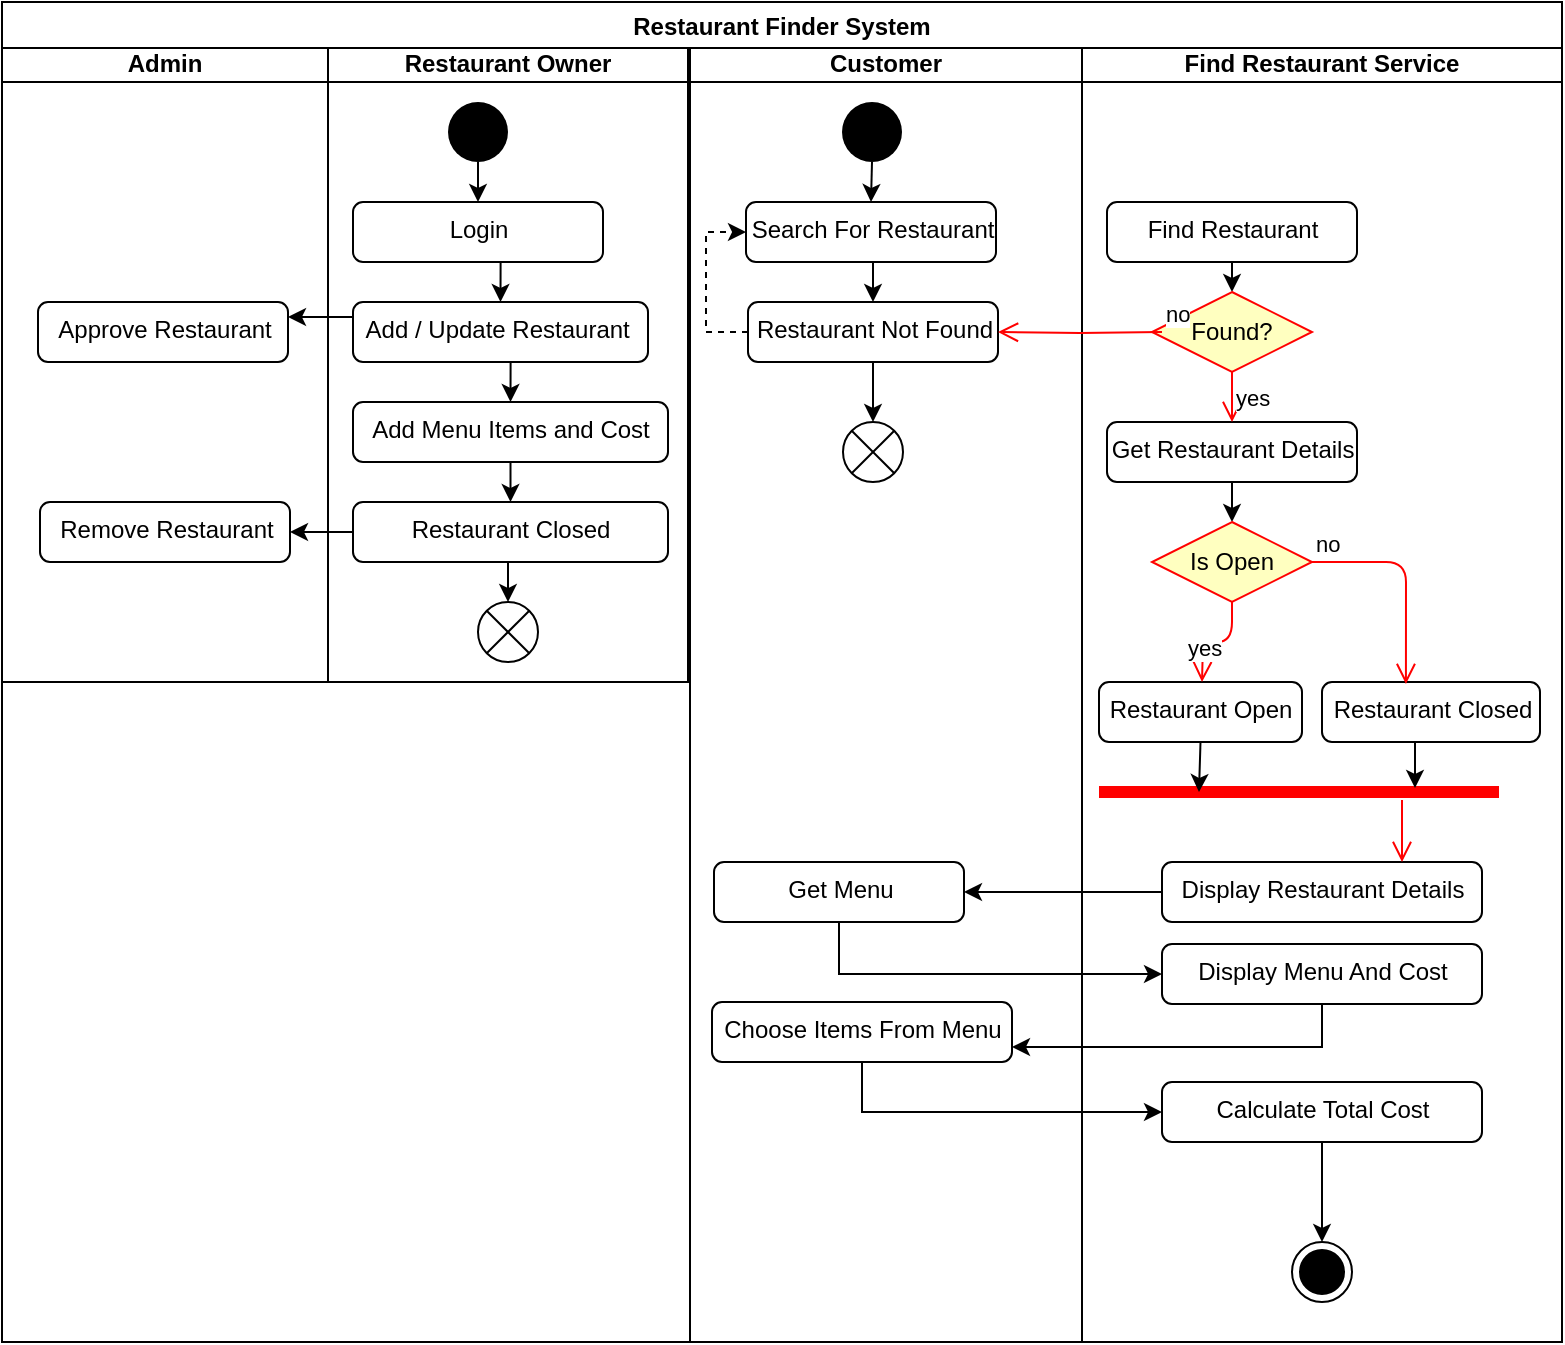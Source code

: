 <mxfile version="13.10.9" type="github">
  <diagram id="O6zdtNQmStbpvojCZWaM" name="Page-1">
    <mxGraphModel dx="1021" dy="1712" grid="1" gridSize="10" guides="1" tooltips="1" connect="1" arrows="1" fold="1" page="1" pageScale="1" pageWidth="850" pageHeight="1100" math="0" shadow="0">
      <root>
        <mxCell id="0" />
        <mxCell id="1" parent="0" />
        <mxCell id="myQUqtYvPfcLgh1cWk7M-13" value="Admin" style="swimlane;startSize=20;" vertex="1" parent="1">
          <mxGeometry x="60" y="-1060" width="163" height="320" as="geometry" />
        </mxCell>
        <mxCell id="myQUqtYvPfcLgh1cWk7M-69" value="Approve Restaurant" style="html=1;align=center;verticalAlign=top;rounded=1;absoluteArcSize=1;arcSize=10;dashed=0;" vertex="1" parent="myQUqtYvPfcLgh1cWk7M-13">
          <mxGeometry x="18" y="130" width="125" height="30" as="geometry" />
        </mxCell>
        <mxCell id="myQUqtYvPfcLgh1cWk7M-72" value="Remove Restaurant" style="html=1;align=center;verticalAlign=top;rounded=1;absoluteArcSize=1;arcSize=10;dashed=0;" vertex="1" parent="myQUqtYvPfcLgh1cWk7M-13">
          <mxGeometry x="19" y="230" width="125" height="30" as="geometry" />
        </mxCell>
        <mxCell id="myQUqtYvPfcLgh1cWk7M-14" value="Restaurant Owner" style="swimlane;startSize=20;" vertex="1" parent="1">
          <mxGeometry x="223" y="-1060" width="180" height="320" as="geometry">
            <mxRectangle x="180" y="-1080" width="140" height="20" as="alternateBounds" />
          </mxGeometry>
        </mxCell>
        <mxCell id="myQUqtYvPfcLgh1cWk7M-65" style="edgeStyle=orthogonalEdgeStyle;rounded=0;orthogonalLoop=1;jettySize=auto;html=1;exitX=0.5;exitY=1;exitDx=0;exitDy=0;entryX=0.5;entryY=0;entryDx=0;entryDy=0;" edge="1" parent="myQUqtYvPfcLgh1cWk7M-14" source="myQUqtYvPfcLgh1cWk7M-60" target="myQUqtYvPfcLgh1cWk7M-63">
          <mxGeometry relative="1" as="geometry" />
        </mxCell>
        <mxCell id="myQUqtYvPfcLgh1cWk7M-60" value="Login" style="html=1;align=center;verticalAlign=top;rounded=1;absoluteArcSize=1;arcSize=10;dashed=0;" vertex="1" parent="myQUqtYvPfcLgh1cWk7M-14">
          <mxGeometry x="12.5" y="80" width="125" height="30" as="geometry" />
        </mxCell>
        <mxCell id="myQUqtYvPfcLgh1cWk7M-62" style="edgeStyle=orthogonalEdgeStyle;rounded=0;orthogonalLoop=1;jettySize=auto;html=1;exitX=0.5;exitY=1;exitDx=0;exitDy=0;entryX=0.5;entryY=0;entryDx=0;entryDy=0;" edge="1" parent="myQUqtYvPfcLgh1cWk7M-14" source="myQUqtYvPfcLgh1cWk7M-61" target="myQUqtYvPfcLgh1cWk7M-60">
          <mxGeometry relative="1" as="geometry" />
        </mxCell>
        <mxCell id="myQUqtYvPfcLgh1cWk7M-61" value="" style="ellipse;fillColor=#000000;strokeColor=none;" vertex="1" parent="myQUqtYvPfcLgh1cWk7M-14">
          <mxGeometry x="60" y="30" width="30" height="30" as="geometry" />
        </mxCell>
        <mxCell id="myQUqtYvPfcLgh1cWk7M-66" style="edgeStyle=orthogonalEdgeStyle;rounded=0;orthogonalLoop=1;jettySize=auto;html=1;exitX=0.5;exitY=1;exitDx=0;exitDy=0;entryX=0.5;entryY=0;entryDx=0;entryDy=0;" edge="1" parent="myQUqtYvPfcLgh1cWk7M-14" source="myQUqtYvPfcLgh1cWk7M-63" target="myQUqtYvPfcLgh1cWk7M-64">
          <mxGeometry relative="1" as="geometry" />
        </mxCell>
        <mxCell id="myQUqtYvPfcLgh1cWk7M-63" value="Add / Update Restaurant&amp;nbsp;" style="html=1;align=center;verticalAlign=top;rounded=1;absoluteArcSize=1;arcSize=10;dashed=0;" vertex="1" parent="myQUqtYvPfcLgh1cWk7M-14">
          <mxGeometry x="12.5" y="130" width="147.5" height="30" as="geometry" />
        </mxCell>
        <mxCell id="myQUqtYvPfcLgh1cWk7M-64" value="Add Menu Items and Cost" style="html=1;align=center;verticalAlign=top;rounded=1;absoluteArcSize=1;arcSize=10;dashed=0;" vertex="1" parent="myQUqtYvPfcLgh1cWk7M-14">
          <mxGeometry x="12.5" y="180" width="157.5" height="30" as="geometry" />
        </mxCell>
        <mxCell id="myQUqtYvPfcLgh1cWk7M-67" value="" style="shape=sumEllipse;perimeter=ellipsePerimeter;whiteSpace=wrap;html=1;backgroundOutline=1;" vertex="1" parent="myQUqtYvPfcLgh1cWk7M-14">
          <mxGeometry x="75" y="280" width="30" height="30" as="geometry" />
        </mxCell>
        <mxCell id="myQUqtYvPfcLgh1cWk7M-74" style="edgeStyle=orthogonalEdgeStyle;rounded=0;orthogonalLoop=1;jettySize=auto;html=1;exitX=0.5;exitY=1;exitDx=0;exitDy=0;entryX=0.5;entryY=0;entryDx=0;entryDy=0;" edge="1" parent="myQUqtYvPfcLgh1cWk7M-14" source="myQUqtYvPfcLgh1cWk7M-71" target="myQUqtYvPfcLgh1cWk7M-67">
          <mxGeometry relative="1" as="geometry" />
        </mxCell>
        <mxCell id="myQUqtYvPfcLgh1cWk7M-71" value="Restaurant Closed" style="html=1;align=center;verticalAlign=top;rounded=1;absoluteArcSize=1;arcSize=10;dashed=0;" vertex="1" parent="myQUqtYvPfcLgh1cWk7M-14">
          <mxGeometry x="12.5" y="230" width="157.5" height="30" as="geometry" />
        </mxCell>
        <mxCell id="myQUqtYvPfcLgh1cWk7M-68" style="edgeStyle=orthogonalEdgeStyle;rounded=0;orthogonalLoop=1;jettySize=auto;html=1;exitX=0.5;exitY=1;exitDx=0;exitDy=0;entryX=0.5;entryY=0;entryDx=0;entryDy=0;" edge="1" parent="myQUqtYvPfcLgh1cWk7M-14" source="myQUqtYvPfcLgh1cWk7M-64" target="myQUqtYvPfcLgh1cWk7M-71">
          <mxGeometry relative="1" as="geometry">
            <mxPoint x="57" y="230" as="targetPoint" />
          </mxGeometry>
        </mxCell>
        <mxCell id="myQUqtYvPfcLgh1cWk7M-16" value="Customer" style="swimlane;startSize=20;" vertex="1" parent="1">
          <mxGeometry x="404" y="-1060" width="196" height="650" as="geometry">
            <mxRectangle x="180" y="-1080" width="140" height="20" as="alternateBounds" />
          </mxGeometry>
        </mxCell>
        <mxCell id="myQUqtYvPfcLgh1cWk7M-30" style="edgeStyle=orthogonalEdgeStyle;rounded=0;orthogonalLoop=1;jettySize=auto;html=1;exitX=0.5;exitY=1;exitDx=0;exitDy=0;entryX=0.5;entryY=0;entryDx=0;entryDy=0;" edge="1" parent="myQUqtYvPfcLgh1cWk7M-16" source="myQUqtYvPfcLgh1cWk7M-19" target="myQUqtYvPfcLgh1cWk7M-20">
          <mxGeometry relative="1" as="geometry" />
        </mxCell>
        <mxCell id="myQUqtYvPfcLgh1cWk7M-19" value="" style="ellipse;fillColor=#000000;strokeColor=none;" vertex="1" parent="myQUqtYvPfcLgh1cWk7M-16">
          <mxGeometry x="76" y="30" width="30" height="30" as="geometry" />
        </mxCell>
        <mxCell id="myQUqtYvPfcLgh1cWk7M-31" style="edgeStyle=orthogonalEdgeStyle;rounded=0;orthogonalLoop=1;jettySize=auto;html=1;exitX=0.5;exitY=1;exitDx=0;exitDy=0;entryX=0.5;entryY=0;entryDx=0;entryDy=0;" edge="1" parent="myQUqtYvPfcLgh1cWk7M-16" source="myQUqtYvPfcLgh1cWk7M-20" target="myQUqtYvPfcLgh1cWk7M-28">
          <mxGeometry relative="1" as="geometry" />
        </mxCell>
        <mxCell id="myQUqtYvPfcLgh1cWk7M-20" value="Search For Restaurant" style="html=1;align=center;verticalAlign=top;rounded=1;absoluteArcSize=1;arcSize=10;dashed=0;" vertex="1" parent="myQUqtYvPfcLgh1cWk7M-16">
          <mxGeometry x="28" y="80" width="125" height="30" as="geometry" />
        </mxCell>
        <mxCell id="myQUqtYvPfcLgh1cWk7M-33" style="edgeStyle=orthogonalEdgeStyle;rounded=0;orthogonalLoop=1;jettySize=auto;html=1;exitX=0;exitY=0.5;exitDx=0;exitDy=0;entryX=0;entryY=0.5;entryDx=0;entryDy=0;dashed=1;" edge="1" parent="myQUqtYvPfcLgh1cWk7M-16" source="myQUqtYvPfcLgh1cWk7M-28" target="myQUqtYvPfcLgh1cWk7M-20">
          <mxGeometry relative="1" as="geometry" />
        </mxCell>
        <mxCell id="myQUqtYvPfcLgh1cWk7M-28" value="Restaurant Not Found" style="html=1;align=center;verticalAlign=top;rounded=1;absoluteArcSize=1;arcSize=10;dashed=0;" vertex="1" parent="myQUqtYvPfcLgh1cWk7M-16">
          <mxGeometry x="29" y="130" width="125" height="30" as="geometry" />
        </mxCell>
        <mxCell id="myQUqtYvPfcLgh1cWk7M-44" value="Get Menu" style="html=1;align=center;verticalAlign=top;rounded=1;absoluteArcSize=1;arcSize=10;dashed=0;" vertex="1" parent="myQUqtYvPfcLgh1cWk7M-16">
          <mxGeometry x="12" y="410" width="125" height="30" as="geometry" />
        </mxCell>
        <mxCell id="myQUqtYvPfcLgh1cWk7M-51" value="Choose Items From Menu" style="html=1;align=center;verticalAlign=top;rounded=1;absoluteArcSize=1;arcSize=10;dashed=0;" vertex="1" parent="myQUqtYvPfcLgh1cWk7M-16">
          <mxGeometry x="11" y="480" width="150" height="30" as="geometry" />
        </mxCell>
        <mxCell id="myQUqtYvPfcLgh1cWk7M-29" value="" style="shape=sumEllipse;perimeter=ellipsePerimeter;whiteSpace=wrap;html=1;backgroundOutline=1;" vertex="1" parent="myQUqtYvPfcLgh1cWk7M-16">
          <mxGeometry x="76.5" y="190" width="30" height="30" as="geometry" />
        </mxCell>
        <mxCell id="myQUqtYvPfcLgh1cWk7M-32" style="edgeStyle=orthogonalEdgeStyle;rounded=0;orthogonalLoop=1;jettySize=auto;html=1;exitX=0.5;exitY=1;exitDx=0;exitDy=0;entryX=0.5;entryY=0;entryDx=0;entryDy=0;" edge="1" parent="myQUqtYvPfcLgh1cWk7M-16" source="myQUqtYvPfcLgh1cWk7M-28" target="myQUqtYvPfcLgh1cWk7M-29">
          <mxGeometry relative="1" as="geometry" />
        </mxCell>
        <mxCell id="myQUqtYvPfcLgh1cWk7M-17" value="Find Restaurant Service" style="swimlane;startSize=20;" vertex="1" parent="1">
          <mxGeometry x="600" y="-1060" width="240" height="650" as="geometry">
            <mxRectangle x="180" y="-1080" width="140" height="20" as="alternateBounds" />
          </mxGeometry>
        </mxCell>
        <mxCell id="myQUqtYvPfcLgh1cWk7M-34" style="edgeStyle=orthogonalEdgeStyle;rounded=0;orthogonalLoop=1;jettySize=auto;html=1;exitX=0.5;exitY=1;exitDx=0;exitDy=0;entryX=0.5;entryY=0;entryDx=0;entryDy=0;" edge="1" parent="myQUqtYvPfcLgh1cWk7M-17" source="myQUqtYvPfcLgh1cWk7M-21" target="myQUqtYvPfcLgh1cWk7M-24">
          <mxGeometry relative="1" as="geometry" />
        </mxCell>
        <mxCell id="myQUqtYvPfcLgh1cWk7M-21" value="Find Restaurant" style="html=1;align=center;verticalAlign=top;rounded=1;absoluteArcSize=1;arcSize=10;dashed=0;" vertex="1" parent="myQUqtYvPfcLgh1cWk7M-17">
          <mxGeometry x="12.5" y="80" width="125" height="30" as="geometry" />
        </mxCell>
        <mxCell id="myQUqtYvPfcLgh1cWk7M-37" style="edgeStyle=orthogonalEdgeStyle;rounded=0;orthogonalLoop=1;jettySize=auto;html=1;exitX=0.5;exitY=1;exitDx=0;exitDy=0;entryX=0.5;entryY=0;entryDx=0;entryDy=0;" edge="1" parent="myQUqtYvPfcLgh1cWk7M-17" source="myQUqtYvPfcLgh1cWk7M-22">
          <mxGeometry relative="1" as="geometry">
            <mxPoint x="75" y="240" as="targetPoint" />
          </mxGeometry>
        </mxCell>
        <mxCell id="myQUqtYvPfcLgh1cWk7M-22" value="Get Restaurant Details" style="html=1;align=center;verticalAlign=top;rounded=1;absoluteArcSize=1;arcSize=10;dashed=0;" vertex="1" parent="myQUqtYvPfcLgh1cWk7M-17">
          <mxGeometry x="12.5" y="190" width="125" height="30" as="geometry" />
        </mxCell>
        <mxCell id="myQUqtYvPfcLgh1cWk7M-24" value="Found?" style="rhombus;whiteSpace=wrap;html=1;fillColor=#ffffc0;strokeColor=#ff0000;" vertex="1" parent="myQUqtYvPfcLgh1cWk7M-17">
          <mxGeometry x="35" y="125" width="80" height="40" as="geometry" />
        </mxCell>
        <mxCell id="myQUqtYvPfcLgh1cWk7M-26" value="yes" style="edgeStyle=orthogonalEdgeStyle;html=1;align=left;verticalAlign=top;endArrow=open;endSize=8;strokeColor=#ff0000;exitX=0.5;exitY=1;exitDx=0;exitDy=0;" edge="1" source="myQUqtYvPfcLgh1cWk7M-24" parent="myQUqtYvPfcLgh1cWk7M-17">
          <mxGeometry x="-1" relative="1" as="geometry">
            <mxPoint x="75" y="190" as="targetPoint" />
            <Array as="points">
              <mxPoint x="75" y="190" />
              <mxPoint x="75" y="190" />
            </Array>
          </mxGeometry>
        </mxCell>
        <mxCell id="myQUqtYvPfcLgh1cWk7M-38" value="Restaurant Open" style="html=1;align=center;verticalAlign=top;rounded=1;absoluteArcSize=1;arcSize=10;dashed=0;" vertex="1" parent="myQUqtYvPfcLgh1cWk7M-17">
          <mxGeometry x="8.5" y="320" width="101.5" height="30" as="geometry" />
        </mxCell>
        <mxCell id="myQUqtYvPfcLgh1cWk7M-39" value="Restaurant Closed" style="html=1;align=center;verticalAlign=top;rounded=1;absoluteArcSize=1;arcSize=10;dashed=0;" vertex="1" parent="myQUqtYvPfcLgh1cWk7M-17">
          <mxGeometry x="120" y="320" width="109" height="30" as="geometry" />
        </mxCell>
        <mxCell id="myQUqtYvPfcLgh1cWk7M-41" value="Is Open" style="rhombus;whiteSpace=wrap;html=1;fillColor=#ffffc0;strokeColor=#ff0000;" vertex="1" parent="myQUqtYvPfcLgh1cWk7M-17">
          <mxGeometry x="35" y="240" width="80" height="40" as="geometry" />
        </mxCell>
        <mxCell id="myQUqtYvPfcLgh1cWk7M-42" value="no" style="edgeStyle=orthogonalEdgeStyle;html=1;align=left;verticalAlign=bottom;endArrow=open;endSize=8;strokeColor=#ff0000;entryX=0.385;entryY=0.033;entryDx=0;entryDy=0;entryPerimeter=0;" edge="1" source="myQUqtYvPfcLgh1cWk7M-41" parent="myQUqtYvPfcLgh1cWk7M-17" target="myQUqtYvPfcLgh1cWk7M-39">
          <mxGeometry x="-1" relative="1" as="geometry">
            <mxPoint x="215" y="260" as="targetPoint" />
          </mxGeometry>
        </mxCell>
        <mxCell id="myQUqtYvPfcLgh1cWk7M-43" value="yes" style="edgeStyle=orthogonalEdgeStyle;html=1;align=left;verticalAlign=top;endArrow=open;endSize=8;strokeColor=#ff0000;" edge="1" source="myQUqtYvPfcLgh1cWk7M-41" parent="myQUqtYvPfcLgh1cWk7M-17">
          <mxGeometry x="0.273" y="-14" relative="1" as="geometry">
            <mxPoint x="60" y="320" as="targetPoint" />
            <mxPoint x="4" y="-10" as="offset" />
          </mxGeometry>
        </mxCell>
        <mxCell id="myQUqtYvPfcLgh1cWk7M-49" value="Display Restaurant Details" style="html=1;align=center;verticalAlign=top;rounded=1;absoluteArcSize=1;arcSize=10;dashed=0;" vertex="1" parent="myQUqtYvPfcLgh1cWk7M-17">
          <mxGeometry x="40" y="410" width="160" height="30" as="geometry" />
        </mxCell>
        <mxCell id="myQUqtYvPfcLgh1cWk7M-52" value="Display Menu And Cost" style="html=1;align=center;verticalAlign=top;rounded=1;absoluteArcSize=1;arcSize=10;dashed=0;" vertex="1" parent="myQUqtYvPfcLgh1cWk7M-17">
          <mxGeometry x="40" y="451" width="160" height="30" as="geometry" />
        </mxCell>
        <mxCell id="myQUqtYvPfcLgh1cWk7M-59" style="edgeStyle=orthogonalEdgeStyle;rounded=0;orthogonalLoop=1;jettySize=auto;html=1;exitX=0.5;exitY=1;exitDx=0;exitDy=0;entryX=0.5;entryY=0;entryDx=0;entryDy=0;" edge="1" parent="myQUqtYvPfcLgh1cWk7M-17" source="myQUqtYvPfcLgh1cWk7M-55" target="myQUqtYvPfcLgh1cWk7M-58">
          <mxGeometry relative="1" as="geometry" />
        </mxCell>
        <mxCell id="myQUqtYvPfcLgh1cWk7M-55" value="Calculate Total Cost" style="html=1;align=center;verticalAlign=top;rounded=1;absoluteArcSize=1;arcSize=10;dashed=0;" vertex="1" parent="myQUqtYvPfcLgh1cWk7M-17">
          <mxGeometry x="40" y="520" width="160" height="30" as="geometry" />
        </mxCell>
        <mxCell id="myQUqtYvPfcLgh1cWk7M-58" value="" style="ellipse;html=1;shape=endState;fillColor=#000000;strokeColor=#000000;" vertex="1" parent="myQUqtYvPfcLgh1cWk7M-17">
          <mxGeometry x="105" y="600" width="30" height="30" as="geometry" />
        </mxCell>
        <mxCell id="myQUqtYvPfcLgh1cWk7M-45" value="" style="shape=line;html=1;strokeWidth=6;strokeColor=#ff0000;" vertex="1" parent="myQUqtYvPfcLgh1cWk7M-17">
          <mxGeometry x="8.5" y="370" width="200" height="10" as="geometry" />
        </mxCell>
        <mxCell id="myQUqtYvPfcLgh1cWk7M-47" style="edgeStyle=orthogonalEdgeStyle;rounded=0;orthogonalLoop=1;jettySize=auto;html=1;exitX=0.5;exitY=1;exitDx=0;exitDy=0;entryX=0.25;entryY=0.5;entryDx=0;entryDy=0;entryPerimeter=0;" edge="1" parent="myQUqtYvPfcLgh1cWk7M-17" source="myQUqtYvPfcLgh1cWk7M-38" target="myQUqtYvPfcLgh1cWk7M-45">
          <mxGeometry relative="1" as="geometry" />
        </mxCell>
        <mxCell id="myQUqtYvPfcLgh1cWk7M-48" style="edgeStyle=orthogonalEdgeStyle;rounded=0;orthogonalLoop=1;jettySize=auto;html=1;exitX=0.5;exitY=1;exitDx=0;exitDy=0;entryX=0.79;entryY=0.3;entryDx=0;entryDy=0;entryPerimeter=0;" edge="1" parent="myQUqtYvPfcLgh1cWk7M-17" source="myQUqtYvPfcLgh1cWk7M-39" target="myQUqtYvPfcLgh1cWk7M-45">
          <mxGeometry relative="1" as="geometry" />
        </mxCell>
        <mxCell id="myQUqtYvPfcLgh1cWk7M-18" value="Restaurant Finder System" style="swimlane;" vertex="1" parent="1">
          <mxGeometry x="60" y="-1080" width="780" height="670" as="geometry">
            <mxRectangle x="80" y="-1080" width="180" height="23" as="alternateBounds" />
          </mxGeometry>
        </mxCell>
        <mxCell id="myQUqtYvPfcLgh1cWk7M-46" value="" style="edgeStyle=orthogonalEdgeStyle;html=1;verticalAlign=bottom;endArrow=open;endSize=8;strokeColor=#ff0000;" edge="1" parent="myQUqtYvPfcLgh1cWk7M-18">
          <mxGeometry relative="1" as="geometry">
            <mxPoint x="700" y="430" as="targetPoint" />
            <mxPoint x="700" y="399" as="sourcePoint" />
          </mxGeometry>
        </mxCell>
        <mxCell id="myQUqtYvPfcLgh1cWk7M-25" value="no" style="edgeStyle=orthogonalEdgeStyle;html=1;align=left;verticalAlign=bottom;endArrow=open;endSize=8;strokeColor=#ff0000;entryX=1;entryY=0.5;entryDx=0;entryDy=0;" edge="1" parent="1" target="myQUqtYvPfcLgh1cWk7M-28">
          <mxGeometry x="-1" relative="1" as="geometry">
            <mxPoint x="470" y="-910" as="targetPoint" />
            <mxPoint x="640" y="-915" as="sourcePoint" />
          </mxGeometry>
        </mxCell>
        <mxCell id="myQUqtYvPfcLgh1cWk7M-50" style="edgeStyle=orthogonalEdgeStyle;rounded=0;orthogonalLoop=1;jettySize=auto;html=1;exitX=0;exitY=0.5;exitDx=0;exitDy=0;entryX=1;entryY=0.5;entryDx=0;entryDy=0;" edge="1" parent="1" source="myQUqtYvPfcLgh1cWk7M-49" target="myQUqtYvPfcLgh1cWk7M-44">
          <mxGeometry relative="1" as="geometry" />
        </mxCell>
        <mxCell id="myQUqtYvPfcLgh1cWk7M-53" style="edgeStyle=orthogonalEdgeStyle;rounded=0;orthogonalLoop=1;jettySize=auto;html=1;exitX=0.5;exitY=1;exitDx=0;exitDy=0;entryX=0;entryY=0.5;entryDx=0;entryDy=0;" edge="1" parent="1" source="myQUqtYvPfcLgh1cWk7M-44" target="myQUqtYvPfcLgh1cWk7M-52">
          <mxGeometry relative="1" as="geometry" />
        </mxCell>
        <mxCell id="myQUqtYvPfcLgh1cWk7M-54" style="edgeStyle=orthogonalEdgeStyle;rounded=0;orthogonalLoop=1;jettySize=auto;html=1;exitX=0.5;exitY=1;exitDx=0;exitDy=0;entryX=1;entryY=0.75;entryDx=0;entryDy=0;" edge="1" parent="1" source="myQUqtYvPfcLgh1cWk7M-52" target="myQUqtYvPfcLgh1cWk7M-51">
          <mxGeometry relative="1" as="geometry" />
        </mxCell>
        <mxCell id="myQUqtYvPfcLgh1cWk7M-57" style="edgeStyle=orthogonalEdgeStyle;rounded=0;orthogonalLoop=1;jettySize=auto;html=1;exitX=0.5;exitY=1;exitDx=0;exitDy=0;entryX=0;entryY=0.5;entryDx=0;entryDy=0;" edge="1" parent="1" source="myQUqtYvPfcLgh1cWk7M-51" target="myQUqtYvPfcLgh1cWk7M-55">
          <mxGeometry relative="1" as="geometry" />
        </mxCell>
        <mxCell id="myQUqtYvPfcLgh1cWk7M-70" style="edgeStyle=orthogonalEdgeStyle;rounded=0;orthogonalLoop=1;jettySize=auto;html=1;exitX=0;exitY=0.25;exitDx=0;exitDy=0;entryX=1;entryY=0.25;entryDx=0;entryDy=0;" edge="1" parent="1" source="myQUqtYvPfcLgh1cWk7M-63" target="myQUqtYvPfcLgh1cWk7M-69">
          <mxGeometry relative="1" as="geometry" />
        </mxCell>
        <mxCell id="myQUqtYvPfcLgh1cWk7M-73" style="edgeStyle=orthogonalEdgeStyle;rounded=0;orthogonalLoop=1;jettySize=auto;html=1;exitX=0;exitY=0.5;exitDx=0;exitDy=0;entryX=1;entryY=0.5;entryDx=0;entryDy=0;" edge="1" parent="1" source="myQUqtYvPfcLgh1cWk7M-71" target="myQUqtYvPfcLgh1cWk7M-72">
          <mxGeometry relative="1" as="geometry" />
        </mxCell>
      </root>
    </mxGraphModel>
  </diagram>
</mxfile>
